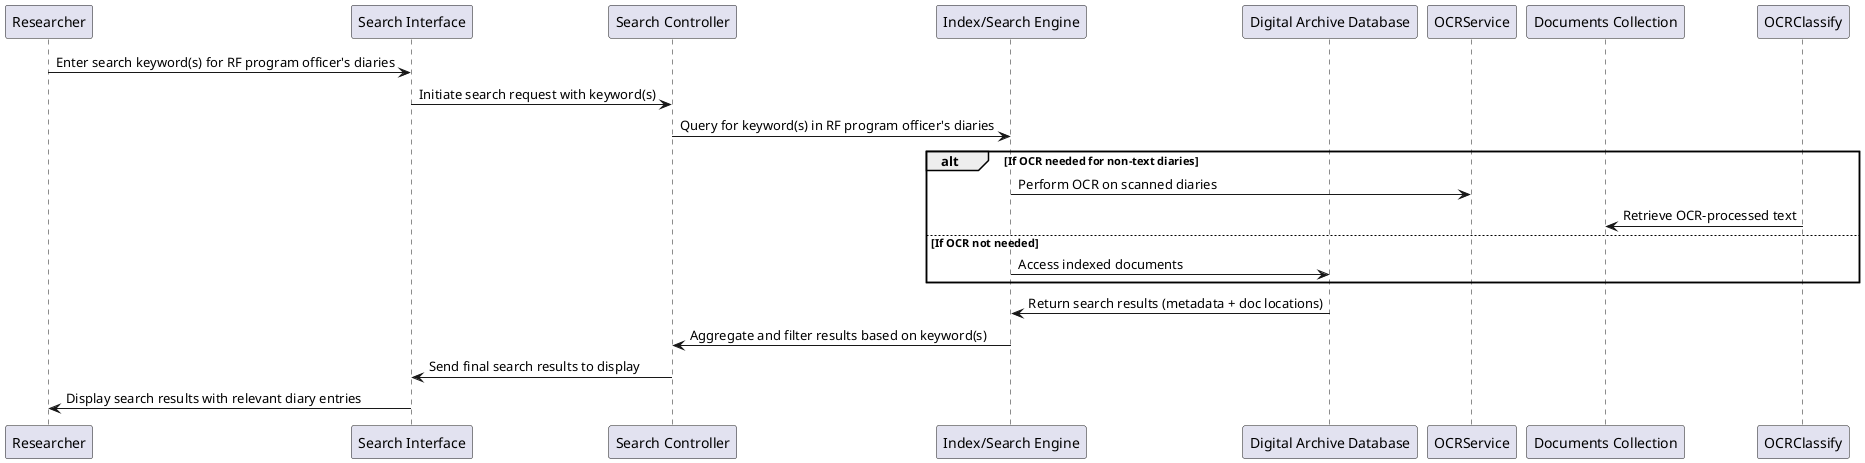 @startuml

participant Researcher
participant "Search Interface" as Interface
participant "Search Controller" as Controller
participant "Index/Search Engine" as Engine
participant "Digital Archive Database" as Database
participant OCRService
participant "Documents Collection" as Documents

Researcher -> Interface : Enter search keyword(s) for RF program officer's diaries
Interface -> Controller : Initiate search request with keyword(s)
Controller -> Engine : Query for keyword(s) in RF program officer's diaries

alt If OCR needed for non-text diaries
    Engine -> OCRService : Perform OCR on scanned diaries
    OCRClassify -> Documents : Retrieve OCR-processed text
else If OCR not needed
    Engine -> Database : Access indexed documents
end

Database -> Engine : Return search results (metadata + doc locations)
Engine -> Controller : Aggregate and filter results based on keyword(s)
Controller -> Interface : Send final search results to display
Interface -> Researcher : Display search results with relevant diary entries

@enduml